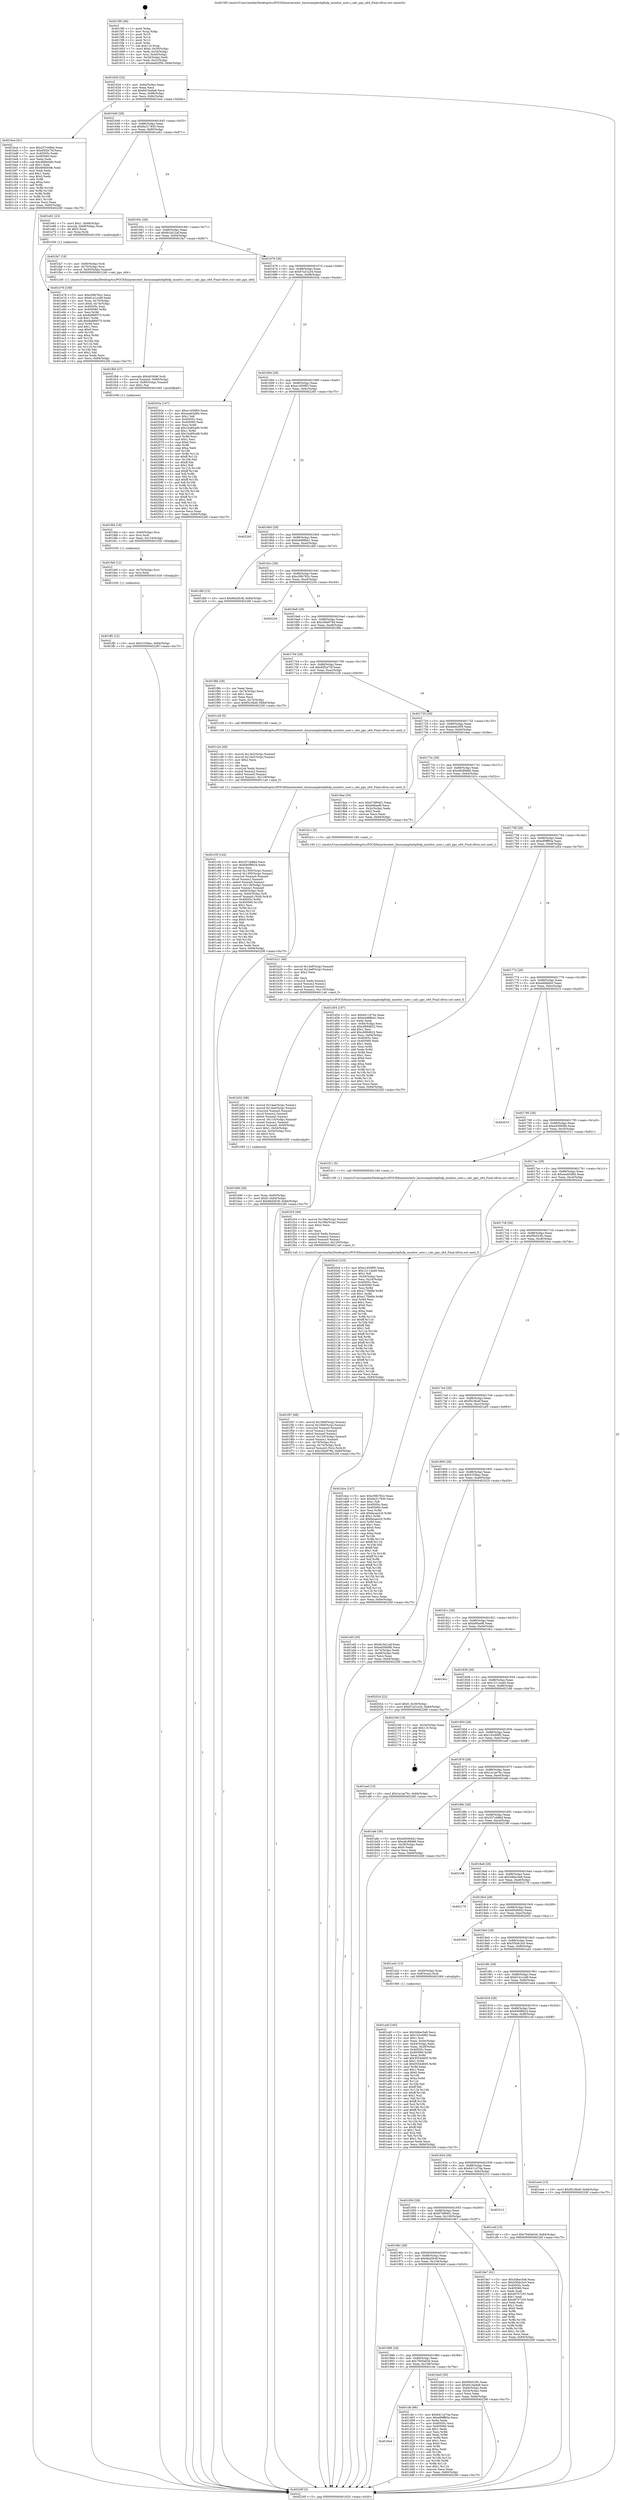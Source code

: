 digraph "0x4015f0" {
  label = "0x4015f0 (/mnt/c/Users/mathe/Desktop/tcc/POCII/binaries/extr_linuxsamplesbpfxdp_monitor_user.c_calc_pps_u64_Final-ollvm.out::main(0))"
  labelloc = "t"
  node[shape=record]

  Entry [label="",width=0.3,height=0.3,shape=circle,fillcolor=black,style=filled]
  "0x401620" [label="{
     0x401620 [32]\l
     | [instrs]\l
     &nbsp;&nbsp;0x401620 \<+6\>: mov -0x84(%rbp),%eax\l
     &nbsp;&nbsp;0x401626 \<+2\>: mov %eax,%ecx\l
     &nbsp;&nbsp;0x401628 \<+6\>: sub $0x8416a9a8,%ecx\l
     &nbsp;&nbsp;0x40162e \<+6\>: mov %eax,-0x88(%rbp)\l
     &nbsp;&nbsp;0x401634 \<+6\>: mov %ecx,-0x8c(%rbp)\l
     &nbsp;&nbsp;0x40163a \<+6\>: je 0000000000401bce \<main+0x5de\>\l
  }"]
  "0x401bce" [label="{
     0x401bce [91]\l
     | [instrs]\l
     &nbsp;&nbsp;0x401bce \<+5\>: mov $0x257cb86d,%eax\l
     &nbsp;&nbsp;0x401bd3 \<+5\>: mov $0xd5f2e75f,%ecx\l
     &nbsp;&nbsp;0x401bd8 \<+7\>: mov 0x40505c,%edx\l
     &nbsp;&nbsp;0x401bdf \<+7\>: mov 0x405060,%esi\l
     &nbsp;&nbsp;0x401be6 \<+2\>: mov %edx,%edi\l
     &nbsp;&nbsp;0x401be8 \<+6\>: sub $0x466b04fe,%edi\l
     &nbsp;&nbsp;0x401bee \<+3\>: sub $0x1,%edi\l
     &nbsp;&nbsp;0x401bf1 \<+6\>: add $0x466b04fe,%edi\l
     &nbsp;&nbsp;0x401bf7 \<+3\>: imul %edi,%edx\l
     &nbsp;&nbsp;0x401bfa \<+3\>: and $0x1,%edx\l
     &nbsp;&nbsp;0x401bfd \<+3\>: cmp $0x0,%edx\l
     &nbsp;&nbsp;0x401c00 \<+4\>: sete %r8b\l
     &nbsp;&nbsp;0x401c04 \<+3\>: cmp $0xa,%esi\l
     &nbsp;&nbsp;0x401c07 \<+4\>: setl %r9b\l
     &nbsp;&nbsp;0x401c0b \<+3\>: mov %r8b,%r10b\l
     &nbsp;&nbsp;0x401c0e \<+3\>: and %r9b,%r10b\l
     &nbsp;&nbsp;0x401c11 \<+3\>: xor %r9b,%r8b\l
     &nbsp;&nbsp;0x401c14 \<+3\>: or %r8b,%r10b\l
     &nbsp;&nbsp;0x401c17 \<+4\>: test $0x1,%r10b\l
     &nbsp;&nbsp;0x401c1b \<+3\>: cmovne %ecx,%eax\l
     &nbsp;&nbsp;0x401c1e \<+6\>: mov %eax,-0x84(%rbp)\l
     &nbsp;&nbsp;0x401c24 \<+5\>: jmp 000000000040226f \<main+0xc7f\>\l
  }"]
  "0x401640" [label="{
     0x401640 [28]\l
     | [instrs]\l
     &nbsp;&nbsp;0x401640 \<+5\>: jmp 0000000000401645 \<main+0x55\>\l
     &nbsp;&nbsp;0x401645 \<+6\>: mov -0x88(%rbp),%eax\l
     &nbsp;&nbsp;0x40164b \<+5\>: sub $0x8a317830,%eax\l
     &nbsp;&nbsp;0x401650 \<+6\>: mov %eax,-0x90(%rbp)\l
     &nbsp;&nbsp;0x401656 \<+6\>: je 0000000000401e61 \<main+0x871\>\l
  }"]
  Exit [label="",width=0.3,height=0.3,shape=circle,fillcolor=black,style=filled,peripheries=2]
  "0x401e61" [label="{
     0x401e61 [23]\l
     | [instrs]\l
     &nbsp;&nbsp;0x401e61 \<+7\>: movl $0x1,-0x68(%rbp)\l
     &nbsp;&nbsp;0x401e68 \<+4\>: movslq -0x68(%rbp),%rax\l
     &nbsp;&nbsp;0x401e6c \<+4\>: shl $0x3,%rax\l
     &nbsp;&nbsp;0x401e70 \<+3\>: mov %rax,%rdi\l
     &nbsp;&nbsp;0x401e73 \<+5\>: call 0000000000401050 \<malloc@plt\>\l
     | [calls]\l
     &nbsp;&nbsp;0x401050 \{1\} (unknown)\l
  }"]
  "0x40165c" [label="{
     0x40165c [28]\l
     | [instrs]\l
     &nbsp;&nbsp;0x40165c \<+5\>: jmp 0000000000401661 \<main+0x71\>\l
     &nbsp;&nbsp;0x401661 \<+6\>: mov -0x88(%rbp),%eax\l
     &nbsp;&nbsp;0x401667 \<+5\>: sub $0x8c3d12af,%eax\l
     &nbsp;&nbsp;0x40166c \<+6\>: mov %eax,-0x94(%rbp)\l
     &nbsp;&nbsp;0x401672 \<+6\>: je 0000000000401fa7 \<main+0x9b7\>\l
  }"]
  "0x401ff2" [label="{
     0x401ff2 [15]\l
     | [instrs]\l
     &nbsp;&nbsp;0x401ff2 \<+10\>: movl $0x51f38ac,-0x84(%rbp)\l
     &nbsp;&nbsp;0x401ffc \<+5\>: jmp 000000000040226f \<main+0xc7f\>\l
  }"]
  "0x401fa7" [label="{
     0x401fa7 [18]\l
     | [instrs]\l
     &nbsp;&nbsp;0x401fa7 \<+4\>: mov -0x60(%rbp),%rdi\l
     &nbsp;&nbsp;0x401fab \<+4\>: mov -0x70(%rbp),%rsi\l
     &nbsp;&nbsp;0x401faf \<+5\>: movsd -0x50(%rbp),%xmm0\l
     &nbsp;&nbsp;0x401fb4 \<+5\>: call 0000000000401240 \<calc_pps_u64\>\l
     | [calls]\l
     &nbsp;&nbsp;0x401240 \{1\} (/mnt/c/Users/mathe/Desktop/tcc/POCII/binaries/extr_linuxsamplesbpfxdp_monitor_user.c_calc_pps_u64_Final-ollvm.out::calc_pps_u64)\l
  }"]
  "0x401678" [label="{
     0x401678 [28]\l
     | [instrs]\l
     &nbsp;&nbsp;0x401678 \<+5\>: jmp 000000000040167d \<main+0x8d\>\l
     &nbsp;&nbsp;0x40167d \<+6\>: mov -0x88(%rbp),%eax\l
     &nbsp;&nbsp;0x401683 \<+5\>: sub $0x97a31a34,%eax\l
     &nbsp;&nbsp;0x401688 \<+6\>: mov %eax,-0x98(%rbp)\l
     &nbsp;&nbsp;0x40168e \<+6\>: je 000000000040203a \<main+0xa4a\>\l
  }"]
  "0x401fe6" [label="{
     0x401fe6 [12]\l
     | [instrs]\l
     &nbsp;&nbsp;0x401fe6 \<+4\>: mov -0x70(%rbp),%rsi\l
     &nbsp;&nbsp;0x401fea \<+3\>: mov %rsi,%rdi\l
     &nbsp;&nbsp;0x401fed \<+5\>: call 0000000000401030 \<free@plt\>\l
     | [calls]\l
     &nbsp;&nbsp;0x401030 \{1\} (unknown)\l
  }"]
  "0x40203a" [label="{
     0x40203a [147]\l
     | [instrs]\l
     &nbsp;&nbsp;0x40203a \<+5\>: mov $0xa1450f65,%eax\l
     &nbsp;&nbsp;0x40203f \<+5\>: mov $0xeeeb5d84,%ecx\l
     &nbsp;&nbsp;0x402044 \<+2\>: mov $0x1,%dl\l
     &nbsp;&nbsp;0x402046 \<+7\>: mov 0x40505c,%esi\l
     &nbsp;&nbsp;0x40204d \<+7\>: mov 0x405060,%edi\l
     &nbsp;&nbsp;0x402054 \<+3\>: mov %esi,%r8d\l
     &nbsp;&nbsp;0x402057 \<+7\>: sub $0x1ba85ad8,%r8d\l
     &nbsp;&nbsp;0x40205e \<+4\>: sub $0x1,%r8d\l
     &nbsp;&nbsp;0x402062 \<+7\>: add $0x1ba85ad8,%r8d\l
     &nbsp;&nbsp;0x402069 \<+4\>: imul %r8d,%esi\l
     &nbsp;&nbsp;0x40206d \<+3\>: and $0x1,%esi\l
     &nbsp;&nbsp;0x402070 \<+3\>: cmp $0x0,%esi\l
     &nbsp;&nbsp;0x402073 \<+4\>: sete %r9b\l
     &nbsp;&nbsp;0x402077 \<+3\>: cmp $0xa,%edi\l
     &nbsp;&nbsp;0x40207a \<+4\>: setl %r10b\l
     &nbsp;&nbsp;0x40207e \<+3\>: mov %r9b,%r11b\l
     &nbsp;&nbsp;0x402081 \<+4\>: xor $0xff,%r11b\l
     &nbsp;&nbsp;0x402085 \<+3\>: mov %r10b,%bl\l
     &nbsp;&nbsp;0x402088 \<+3\>: xor $0xff,%bl\l
     &nbsp;&nbsp;0x40208b \<+3\>: xor $0x1,%dl\l
     &nbsp;&nbsp;0x40208e \<+3\>: mov %r11b,%r14b\l
     &nbsp;&nbsp;0x402091 \<+4\>: and $0xff,%r14b\l
     &nbsp;&nbsp;0x402095 \<+3\>: and %dl,%r9b\l
     &nbsp;&nbsp;0x402098 \<+3\>: mov %bl,%r15b\l
     &nbsp;&nbsp;0x40209b \<+4\>: and $0xff,%r15b\l
     &nbsp;&nbsp;0x40209f \<+3\>: and %dl,%r10b\l
     &nbsp;&nbsp;0x4020a2 \<+3\>: or %r9b,%r14b\l
     &nbsp;&nbsp;0x4020a5 \<+3\>: or %r10b,%r15b\l
     &nbsp;&nbsp;0x4020a8 \<+3\>: xor %r15b,%r14b\l
     &nbsp;&nbsp;0x4020ab \<+3\>: or %bl,%r11b\l
     &nbsp;&nbsp;0x4020ae \<+4\>: xor $0xff,%r11b\l
     &nbsp;&nbsp;0x4020b2 \<+3\>: or $0x1,%dl\l
     &nbsp;&nbsp;0x4020b5 \<+3\>: and %dl,%r11b\l
     &nbsp;&nbsp;0x4020b8 \<+3\>: or %r11b,%r14b\l
     &nbsp;&nbsp;0x4020bb \<+4\>: test $0x1,%r14b\l
     &nbsp;&nbsp;0x4020bf \<+3\>: cmovne %ecx,%eax\l
     &nbsp;&nbsp;0x4020c2 \<+6\>: mov %eax,-0x84(%rbp)\l
     &nbsp;&nbsp;0x4020c8 \<+5\>: jmp 000000000040226f \<main+0xc7f\>\l
  }"]
  "0x401694" [label="{
     0x401694 [28]\l
     | [instrs]\l
     &nbsp;&nbsp;0x401694 \<+5\>: jmp 0000000000401699 \<main+0xa9\>\l
     &nbsp;&nbsp;0x401699 \<+6\>: mov -0x88(%rbp),%eax\l
     &nbsp;&nbsp;0x40169f \<+5\>: sub $0xa1450f65,%eax\l
     &nbsp;&nbsp;0x4016a4 \<+6\>: mov %eax,-0x9c(%rbp)\l
     &nbsp;&nbsp;0x4016aa \<+6\>: je 0000000000402265 \<main+0xc75\>\l
  }"]
  "0x401fd4" [label="{
     0x401fd4 [18]\l
     | [instrs]\l
     &nbsp;&nbsp;0x401fd4 \<+4\>: mov -0x60(%rbp),%rsi\l
     &nbsp;&nbsp;0x401fd8 \<+3\>: mov %rsi,%rdi\l
     &nbsp;&nbsp;0x401fdb \<+6\>: mov %eax,-0x124(%rbp)\l
     &nbsp;&nbsp;0x401fe1 \<+5\>: call 0000000000401030 \<free@plt\>\l
     | [calls]\l
     &nbsp;&nbsp;0x401030 \{1\} (unknown)\l
  }"]
  "0x402265" [label="{
     0x402265\l
  }", style=dashed]
  "0x4016b0" [label="{
     0x4016b0 [28]\l
     | [instrs]\l
     &nbsp;&nbsp;0x4016b0 \<+5\>: jmp 00000000004016b5 \<main+0xc5\>\l
     &nbsp;&nbsp;0x4016b5 \<+6\>: mov -0x88(%rbp),%eax\l
     &nbsp;&nbsp;0x4016bb \<+5\>: sub $0xb4488b41,%eax\l
     &nbsp;&nbsp;0x4016c0 \<+6\>: mov %eax,-0xa0(%rbp)\l
     &nbsp;&nbsp;0x4016c6 \<+6\>: je 0000000000401dbf \<main+0x7cf\>\l
  }"]
  "0x401fb9" [label="{
     0x401fb9 [27]\l
     | [instrs]\l
     &nbsp;&nbsp;0x401fb9 \<+10\>: movabs $0x4030d6,%rdi\l
     &nbsp;&nbsp;0x401fc3 \<+5\>: movsd %xmm0,-0x80(%rbp)\l
     &nbsp;&nbsp;0x401fc8 \<+5\>: movsd -0x80(%rbp),%xmm0\l
     &nbsp;&nbsp;0x401fcd \<+2\>: mov $0x1,%al\l
     &nbsp;&nbsp;0x401fcf \<+5\>: call 0000000000401040 \<printf@plt\>\l
     | [calls]\l
     &nbsp;&nbsp;0x401040 \{1\} (unknown)\l
  }"]
  "0x401dbf" [label="{
     0x401dbf [15]\l
     | [instrs]\l
     &nbsp;&nbsp;0x401dbf \<+10\>: movl $0x6bd2fc4f,-0x84(%rbp)\l
     &nbsp;&nbsp;0x401dc9 \<+5\>: jmp 000000000040226f \<main+0xc7f\>\l
  }"]
  "0x4016cc" [label="{
     0x4016cc [28]\l
     | [instrs]\l
     &nbsp;&nbsp;0x4016cc \<+5\>: jmp 00000000004016d1 \<main+0xe1\>\l
     &nbsp;&nbsp;0x4016d1 \<+6\>: mov -0x88(%rbp),%eax\l
     &nbsp;&nbsp;0x4016d7 \<+5\>: sub $0xc09b782c,%eax\l
     &nbsp;&nbsp;0x4016dc \<+6\>: mov %eax,-0xa4(%rbp)\l
     &nbsp;&nbsp;0x4016e2 \<+6\>: je 0000000000402234 \<main+0xc44\>\l
  }"]
  "0x401f47" [label="{
     0x401f47 [68]\l
     | [instrs]\l
     &nbsp;&nbsp;0x401f47 \<+8\>: movsd 0x10b9(%rip),%xmm1\l
     &nbsp;&nbsp;0x401f4f \<+8\>: movsd 0x10b9(%rip),%xmm2\l
     &nbsp;&nbsp;0x401f57 \<+4\>: cvtss2sd %xmm0,%xmm0\l
     &nbsp;&nbsp;0x401f5b \<+4\>: divsd %xmm2,%xmm0\l
     &nbsp;&nbsp;0x401f5f \<+4\>: addsd %xmm0,%xmm1\l
     &nbsp;&nbsp;0x401f63 \<+8\>: movsd -0x120(%rbp),%xmm0\l
     &nbsp;&nbsp;0x401f6b \<+4\>: mulsd %xmm1,%xmm0\l
     &nbsp;&nbsp;0x401f6f \<+4\>: mov -0x70(%rbp),%rsi\l
     &nbsp;&nbsp;0x401f73 \<+4\>: movslq -0x74(%rbp),%rdi\l
     &nbsp;&nbsp;0x401f77 \<+5\>: movsd %xmm0,(%rsi,%rdi,8)\l
     &nbsp;&nbsp;0x401f7c \<+10\>: movl $0xc5de979d,-0x84(%rbp)\l
     &nbsp;&nbsp;0x401f86 \<+5\>: jmp 000000000040226f \<main+0xc7f\>\l
  }"]
  "0x402234" [label="{
     0x402234\l
  }", style=dashed]
  "0x4016e8" [label="{
     0x4016e8 [28]\l
     | [instrs]\l
     &nbsp;&nbsp;0x4016e8 \<+5\>: jmp 00000000004016ed \<main+0xfd\>\l
     &nbsp;&nbsp;0x4016ed \<+6\>: mov -0x88(%rbp),%eax\l
     &nbsp;&nbsp;0x4016f3 \<+5\>: sub $0xc5de979d,%eax\l
     &nbsp;&nbsp;0x4016f8 \<+6\>: mov %eax,-0xa8(%rbp)\l
     &nbsp;&nbsp;0x4016fe \<+6\>: je 0000000000401f8b \<main+0x99b\>\l
  }"]
  "0x401f16" [label="{
     0x401f16 [49]\l
     | [instrs]\l
     &nbsp;&nbsp;0x401f16 \<+8\>: movsd 0x10fa(%rip),%xmm0\l
     &nbsp;&nbsp;0x401f1e \<+8\>: movsd 0x10fa(%rip),%xmm1\l
     &nbsp;&nbsp;0x401f26 \<+5\>: mov $0x2,%ecx\l
     &nbsp;&nbsp;0x401f2b \<+1\>: cltd\l
     &nbsp;&nbsp;0x401f2c \<+2\>: idiv %ecx\l
     &nbsp;&nbsp;0x401f2e \<+4\>: cvtsi2sd %edx,%xmm2\l
     &nbsp;&nbsp;0x401f32 \<+4\>: mulsd %xmm2,%xmm1\l
     &nbsp;&nbsp;0x401f36 \<+4\>: addsd %xmm0,%xmm1\l
     &nbsp;&nbsp;0x401f3a \<+8\>: movsd %xmm1,-0x120(%rbp)\l
     &nbsp;&nbsp;0x401f42 \<+5\>: call 00000000004011a0 \<next_f\>\l
     | [calls]\l
     &nbsp;&nbsp;0x4011a0 \{1\} (/mnt/c/Users/mathe/Desktop/tcc/POCII/binaries/extr_linuxsamplesbpfxdp_monitor_user.c_calc_pps_u64_Final-ollvm.out::next_f)\l
  }"]
  "0x401f8b" [label="{
     0x401f8b [28]\l
     | [instrs]\l
     &nbsp;&nbsp;0x401f8b \<+2\>: xor %eax,%eax\l
     &nbsp;&nbsp;0x401f8d \<+3\>: mov -0x74(%rbp),%ecx\l
     &nbsp;&nbsp;0x401f90 \<+3\>: sub $0x1,%eax\l
     &nbsp;&nbsp;0x401f93 \<+2\>: sub %eax,%ecx\l
     &nbsp;&nbsp;0x401f95 \<+3\>: mov %ecx,-0x74(%rbp)\l
     &nbsp;&nbsp;0x401f98 \<+10\>: movl $0xf5c3fa4f,-0x84(%rbp)\l
     &nbsp;&nbsp;0x401fa2 \<+5\>: jmp 000000000040226f \<main+0xc7f\>\l
  }"]
  "0x401704" [label="{
     0x401704 [28]\l
     | [instrs]\l
     &nbsp;&nbsp;0x401704 \<+5\>: jmp 0000000000401709 \<main+0x119\>\l
     &nbsp;&nbsp;0x401709 \<+6\>: mov -0x88(%rbp),%eax\l
     &nbsp;&nbsp;0x40170f \<+5\>: sub $0xd5f2e75f,%eax\l
     &nbsp;&nbsp;0x401714 \<+6\>: mov %eax,-0xac(%rbp)\l
     &nbsp;&nbsp;0x40171a \<+6\>: je 0000000000401c29 \<main+0x639\>\l
  }"]
  "0x401e78" [label="{
     0x401e78 [108]\l
     | [instrs]\l
     &nbsp;&nbsp;0x401e78 \<+5\>: mov $0xc09b782c,%ecx\l
     &nbsp;&nbsp;0x401e7d \<+5\>: mov $0x6141ccd9,%edx\l
     &nbsp;&nbsp;0x401e82 \<+4\>: mov %rax,-0x70(%rbp)\l
     &nbsp;&nbsp;0x401e86 \<+7\>: movl $0x0,-0x74(%rbp)\l
     &nbsp;&nbsp;0x401e8d \<+7\>: mov 0x40505c,%esi\l
     &nbsp;&nbsp;0x401e94 \<+8\>: mov 0x405060,%r8d\l
     &nbsp;&nbsp;0x401e9c \<+3\>: mov %esi,%r9d\l
     &nbsp;&nbsp;0x401e9f \<+7\>: sub $0x8a889575,%r9d\l
     &nbsp;&nbsp;0x401ea6 \<+4\>: sub $0x1,%r9d\l
     &nbsp;&nbsp;0x401eaa \<+7\>: add $0x8a889575,%r9d\l
     &nbsp;&nbsp;0x401eb1 \<+4\>: imul %r9d,%esi\l
     &nbsp;&nbsp;0x401eb5 \<+3\>: and $0x1,%esi\l
     &nbsp;&nbsp;0x401eb8 \<+3\>: cmp $0x0,%esi\l
     &nbsp;&nbsp;0x401ebb \<+4\>: sete %r10b\l
     &nbsp;&nbsp;0x401ebf \<+4\>: cmp $0xa,%r8d\l
     &nbsp;&nbsp;0x401ec3 \<+4\>: setl %r11b\l
     &nbsp;&nbsp;0x401ec7 \<+3\>: mov %r10b,%bl\l
     &nbsp;&nbsp;0x401eca \<+3\>: and %r11b,%bl\l
     &nbsp;&nbsp;0x401ecd \<+3\>: xor %r11b,%r10b\l
     &nbsp;&nbsp;0x401ed0 \<+3\>: or %r10b,%bl\l
     &nbsp;&nbsp;0x401ed3 \<+3\>: test $0x1,%bl\l
     &nbsp;&nbsp;0x401ed6 \<+3\>: cmovne %edx,%ecx\l
     &nbsp;&nbsp;0x401ed9 \<+6\>: mov %ecx,-0x84(%rbp)\l
     &nbsp;&nbsp;0x401edf \<+5\>: jmp 000000000040226f \<main+0xc7f\>\l
  }"]
  "0x401c29" [label="{
     0x401c29 [5]\l
     | [instrs]\l
     &nbsp;&nbsp;0x401c29 \<+5\>: call 0000000000401160 \<next_i\>\l
     | [calls]\l
     &nbsp;&nbsp;0x401160 \{1\} (/mnt/c/Users/mathe/Desktop/tcc/POCII/binaries/extr_linuxsamplesbpfxdp_monitor_user.c_calc_pps_u64_Final-ollvm.out::next_i)\l
  }"]
  "0x401720" [label="{
     0x401720 [28]\l
     | [instrs]\l
     &nbsp;&nbsp;0x401720 \<+5\>: jmp 0000000000401725 \<main+0x135\>\l
     &nbsp;&nbsp;0x401725 \<+6\>: mov -0x88(%rbp),%eax\l
     &nbsp;&nbsp;0x40172b \<+5\>: sub $0xdeeb2f59,%eax\l
     &nbsp;&nbsp;0x401730 \<+6\>: mov %eax,-0xb0(%rbp)\l
     &nbsp;&nbsp;0x401736 \<+6\>: je 00000000004019ae \<main+0x3be\>\l
  }"]
  "0x4019a4" [label="{
     0x4019a4\l
  }", style=dashed]
  "0x4019ae" [label="{
     0x4019ae [30]\l
     | [instrs]\l
     &nbsp;&nbsp;0x4019ae \<+5\>: mov $0x67df9401,%eax\l
     &nbsp;&nbsp;0x4019b3 \<+5\>: mov $0xb90aef6,%ecx\l
     &nbsp;&nbsp;0x4019b8 \<+3\>: mov -0x2c(%rbp),%edx\l
     &nbsp;&nbsp;0x4019bb \<+3\>: cmp $0x2,%edx\l
     &nbsp;&nbsp;0x4019be \<+3\>: cmovne %ecx,%eax\l
     &nbsp;&nbsp;0x4019c1 \<+6\>: mov %eax,-0x84(%rbp)\l
     &nbsp;&nbsp;0x4019c7 \<+5\>: jmp 000000000040226f \<main+0xc7f\>\l
  }"]
  "0x40173c" [label="{
     0x40173c [28]\l
     | [instrs]\l
     &nbsp;&nbsp;0x40173c \<+5\>: jmp 0000000000401741 \<main+0x151\>\l
     &nbsp;&nbsp;0x401741 \<+6\>: mov -0x88(%rbp),%eax\l
     &nbsp;&nbsp;0x401747 \<+5\>: sub $0xe8c89d66,%eax\l
     &nbsp;&nbsp;0x40174c \<+6\>: mov %eax,-0xb4(%rbp)\l
     &nbsp;&nbsp;0x401752 \<+6\>: je 0000000000401b1c \<main+0x52c\>\l
  }"]
  "0x40226f" [label="{
     0x40226f [5]\l
     | [instrs]\l
     &nbsp;&nbsp;0x40226f \<+5\>: jmp 0000000000401620 \<main+0x30\>\l
  }"]
  "0x4015f0" [label="{
     0x4015f0 [48]\l
     | [instrs]\l
     &nbsp;&nbsp;0x4015f0 \<+1\>: push %rbp\l
     &nbsp;&nbsp;0x4015f1 \<+3\>: mov %rsp,%rbp\l
     &nbsp;&nbsp;0x4015f4 \<+2\>: push %r15\l
     &nbsp;&nbsp;0x4015f6 \<+2\>: push %r14\l
     &nbsp;&nbsp;0x4015f8 \<+2\>: push %r12\l
     &nbsp;&nbsp;0x4015fa \<+1\>: push %rbx\l
     &nbsp;&nbsp;0x4015fb \<+7\>: sub $0x110,%rsp\l
     &nbsp;&nbsp;0x401602 \<+7\>: movl $0x0,-0x30(%rbp)\l
     &nbsp;&nbsp;0x401609 \<+3\>: mov %edi,-0x34(%rbp)\l
     &nbsp;&nbsp;0x40160c \<+4\>: mov %rsi,-0x40(%rbp)\l
     &nbsp;&nbsp;0x401610 \<+3\>: mov -0x34(%rbp),%edi\l
     &nbsp;&nbsp;0x401613 \<+3\>: mov %edi,-0x2c(%rbp)\l
     &nbsp;&nbsp;0x401616 \<+10\>: movl $0xdeeb2f59,-0x84(%rbp)\l
  }"]
  "0x401cfe" [label="{
     0x401cfe [86]\l
     | [instrs]\l
     &nbsp;&nbsp;0x401cfe \<+5\>: mov $0x6411d74a,%eax\l
     &nbsp;&nbsp;0x401d03 \<+5\>: mov $0xe99ff60a,%ecx\l
     &nbsp;&nbsp;0x401d08 \<+2\>: xor %edx,%edx\l
     &nbsp;&nbsp;0x401d0a \<+7\>: mov 0x40505c,%esi\l
     &nbsp;&nbsp;0x401d11 \<+7\>: mov 0x405060,%edi\l
     &nbsp;&nbsp;0x401d18 \<+3\>: sub $0x1,%edx\l
     &nbsp;&nbsp;0x401d1b \<+3\>: mov %esi,%r8d\l
     &nbsp;&nbsp;0x401d1e \<+3\>: add %edx,%r8d\l
     &nbsp;&nbsp;0x401d21 \<+4\>: imul %r8d,%esi\l
     &nbsp;&nbsp;0x401d25 \<+3\>: and $0x1,%esi\l
     &nbsp;&nbsp;0x401d28 \<+3\>: cmp $0x0,%esi\l
     &nbsp;&nbsp;0x401d2b \<+4\>: sete %r9b\l
     &nbsp;&nbsp;0x401d2f \<+3\>: cmp $0xa,%edi\l
     &nbsp;&nbsp;0x401d32 \<+4\>: setl %r10b\l
     &nbsp;&nbsp;0x401d36 \<+3\>: mov %r9b,%r11b\l
     &nbsp;&nbsp;0x401d39 \<+3\>: and %r10b,%r11b\l
     &nbsp;&nbsp;0x401d3c \<+3\>: xor %r10b,%r9b\l
     &nbsp;&nbsp;0x401d3f \<+3\>: or %r9b,%r11b\l
     &nbsp;&nbsp;0x401d42 \<+4\>: test $0x1,%r11b\l
     &nbsp;&nbsp;0x401d46 \<+3\>: cmovne %ecx,%eax\l
     &nbsp;&nbsp;0x401d49 \<+6\>: mov %eax,-0x84(%rbp)\l
     &nbsp;&nbsp;0x401d4f \<+5\>: jmp 000000000040226f \<main+0xc7f\>\l
  }"]
  "0x401b1c" [label="{
     0x401b1c [5]\l
     | [instrs]\l
     &nbsp;&nbsp;0x401b1c \<+5\>: call 0000000000401160 \<next_i\>\l
     | [calls]\l
     &nbsp;&nbsp;0x401160 \{1\} (/mnt/c/Users/mathe/Desktop/tcc/POCII/binaries/extr_linuxsamplesbpfxdp_monitor_user.c_calc_pps_u64_Final-ollvm.out::next_i)\l
  }"]
  "0x401758" [label="{
     0x401758 [28]\l
     | [instrs]\l
     &nbsp;&nbsp;0x401758 \<+5\>: jmp 000000000040175d \<main+0x16d\>\l
     &nbsp;&nbsp;0x40175d \<+6\>: mov -0x88(%rbp),%eax\l
     &nbsp;&nbsp;0x401763 \<+5\>: sub $0xe99ff60a,%eax\l
     &nbsp;&nbsp;0x401768 \<+6\>: mov %eax,-0xb8(%rbp)\l
     &nbsp;&nbsp;0x40176e \<+6\>: je 0000000000401d54 \<main+0x764\>\l
  }"]
  "0x401c5f" [label="{
     0x401c5f [144]\l
     | [instrs]\l
     &nbsp;&nbsp;0x401c5f \<+5\>: mov $0x257cb86d,%ecx\l
     &nbsp;&nbsp;0x401c64 \<+5\>: mov $0x640f8624,%edx\l
     &nbsp;&nbsp;0x401c69 \<+2\>: xor %esi,%esi\l
     &nbsp;&nbsp;0x401c6b \<+8\>: movsd 0x1395(%rip),%xmm1\l
     &nbsp;&nbsp;0x401c73 \<+8\>: movsd 0x1395(%rip),%xmm2\l
     &nbsp;&nbsp;0x401c7b \<+4\>: cvtss2sd %xmm0,%xmm0\l
     &nbsp;&nbsp;0x401c7f \<+4\>: divsd %xmm2,%xmm0\l
     &nbsp;&nbsp;0x401c83 \<+4\>: addsd %xmm0,%xmm1\l
     &nbsp;&nbsp;0x401c87 \<+8\>: movsd -0x118(%rbp),%xmm0\l
     &nbsp;&nbsp;0x401c8f \<+4\>: mulsd %xmm1,%xmm0\l
     &nbsp;&nbsp;0x401c93 \<+4\>: mov -0x60(%rbp),%rdi\l
     &nbsp;&nbsp;0x401c97 \<+4\>: movslq -0x64(%rbp),%r8\l
     &nbsp;&nbsp;0x401c9b \<+6\>: movsd %xmm0,(%rdi,%r8,8)\l
     &nbsp;&nbsp;0x401ca1 \<+8\>: mov 0x40505c,%r9d\l
     &nbsp;&nbsp;0x401ca9 \<+8\>: mov 0x405060,%r10d\l
     &nbsp;&nbsp;0x401cb1 \<+3\>: sub $0x1,%esi\l
     &nbsp;&nbsp;0x401cb4 \<+3\>: mov %r9d,%r11d\l
     &nbsp;&nbsp;0x401cb7 \<+3\>: add %esi,%r11d\l
     &nbsp;&nbsp;0x401cba \<+4\>: imul %r11d,%r9d\l
     &nbsp;&nbsp;0x401cbe \<+4\>: and $0x1,%r9d\l
     &nbsp;&nbsp;0x401cc2 \<+4\>: cmp $0x0,%r9d\l
     &nbsp;&nbsp;0x401cc6 \<+3\>: sete %bl\l
     &nbsp;&nbsp;0x401cc9 \<+4\>: cmp $0xa,%r10d\l
     &nbsp;&nbsp;0x401ccd \<+4\>: setl %r14b\l
     &nbsp;&nbsp;0x401cd1 \<+3\>: mov %bl,%r15b\l
     &nbsp;&nbsp;0x401cd4 \<+3\>: and %r14b,%r15b\l
     &nbsp;&nbsp;0x401cd7 \<+3\>: xor %r14b,%bl\l
     &nbsp;&nbsp;0x401cda \<+3\>: or %bl,%r15b\l
     &nbsp;&nbsp;0x401cdd \<+4\>: test $0x1,%r15b\l
     &nbsp;&nbsp;0x401ce1 \<+3\>: cmovne %edx,%ecx\l
     &nbsp;&nbsp;0x401ce4 \<+6\>: mov %ecx,-0x84(%rbp)\l
     &nbsp;&nbsp;0x401cea \<+5\>: jmp 000000000040226f \<main+0xc7f\>\l
  }"]
  "0x401d54" [label="{
     0x401d54 [107]\l
     | [instrs]\l
     &nbsp;&nbsp;0x401d54 \<+5\>: mov $0x6411d74a,%eax\l
     &nbsp;&nbsp;0x401d59 \<+5\>: mov $0xb4488b41,%ecx\l
     &nbsp;&nbsp;0x401d5e \<+2\>: xor %edx,%edx\l
     &nbsp;&nbsp;0x401d60 \<+3\>: mov -0x64(%rbp),%esi\l
     &nbsp;&nbsp;0x401d63 \<+6\>: sub $0xc689d822,%esi\l
     &nbsp;&nbsp;0x401d69 \<+3\>: add $0x1,%esi\l
     &nbsp;&nbsp;0x401d6c \<+6\>: add $0xc689d822,%esi\l
     &nbsp;&nbsp;0x401d72 \<+3\>: mov %esi,-0x64(%rbp)\l
     &nbsp;&nbsp;0x401d75 \<+7\>: mov 0x40505c,%esi\l
     &nbsp;&nbsp;0x401d7c \<+7\>: mov 0x405060,%edi\l
     &nbsp;&nbsp;0x401d83 \<+3\>: sub $0x1,%edx\l
     &nbsp;&nbsp;0x401d86 \<+3\>: mov %esi,%r8d\l
     &nbsp;&nbsp;0x401d89 \<+3\>: add %edx,%r8d\l
     &nbsp;&nbsp;0x401d8c \<+4\>: imul %r8d,%esi\l
     &nbsp;&nbsp;0x401d90 \<+3\>: and $0x1,%esi\l
     &nbsp;&nbsp;0x401d93 \<+3\>: cmp $0x0,%esi\l
     &nbsp;&nbsp;0x401d96 \<+4\>: sete %r9b\l
     &nbsp;&nbsp;0x401d9a \<+3\>: cmp $0xa,%edi\l
     &nbsp;&nbsp;0x401d9d \<+4\>: setl %r10b\l
     &nbsp;&nbsp;0x401da1 \<+3\>: mov %r9b,%r11b\l
     &nbsp;&nbsp;0x401da4 \<+3\>: and %r10b,%r11b\l
     &nbsp;&nbsp;0x401da7 \<+3\>: xor %r10b,%r9b\l
     &nbsp;&nbsp;0x401daa \<+3\>: or %r9b,%r11b\l
     &nbsp;&nbsp;0x401dad \<+4\>: test $0x1,%r11b\l
     &nbsp;&nbsp;0x401db1 \<+3\>: cmovne %ecx,%eax\l
     &nbsp;&nbsp;0x401db4 \<+6\>: mov %eax,-0x84(%rbp)\l
     &nbsp;&nbsp;0x401dba \<+5\>: jmp 000000000040226f \<main+0xc7f\>\l
  }"]
  "0x401774" [label="{
     0x401774 [28]\l
     | [instrs]\l
     &nbsp;&nbsp;0x401774 \<+5\>: jmp 0000000000401779 \<main+0x189\>\l
     &nbsp;&nbsp;0x401779 \<+6\>: mov -0x88(%rbp),%eax\l
     &nbsp;&nbsp;0x40177f \<+5\>: sub $0xe9dfebb5,%eax\l
     &nbsp;&nbsp;0x401784 \<+6\>: mov %eax,-0xbc(%rbp)\l
     &nbsp;&nbsp;0x40178a \<+6\>: je 0000000000402010 \<main+0xa20\>\l
  }"]
  "0x401c2e" [label="{
     0x401c2e [49]\l
     | [instrs]\l
     &nbsp;&nbsp;0x401c2e \<+8\>: movsd 0x13e2(%rip),%xmm0\l
     &nbsp;&nbsp;0x401c36 \<+8\>: movsd 0x13e2(%rip),%xmm1\l
     &nbsp;&nbsp;0x401c3e \<+5\>: mov $0x2,%ecx\l
     &nbsp;&nbsp;0x401c43 \<+1\>: cltd\l
     &nbsp;&nbsp;0x401c44 \<+2\>: idiv %ecx\l
     &nbsp;&nbsp;0x401c46 \<+4\>: cvtsi2sd %edx,%xmm2\l
     &nbsp;&nbsp;0x401c4a \<+4\>: mulsd %xmm2,%xmm1\l
     &nbsp;&nbsp;0x401c4e \<+4\>: addsd %xmm0,%xmm1\l
     &nbsp;&nbsp;0x401c52 \<+8\>: movsd %xmm1,-0x118(%rbp)\l
     &nbsp;&nbsp;0x401c5a \<+5\>: call 00000000004011a0 \<next_f\>\l
     | [calls]\l
     &nbsp;&nbsp;0x4011a0 \{1\} (/mnt/c/Users/mathe/Desktop/tcc/POCII/binaries/extr_linuxsamplesbpfxdp_monitor_user.c_calc_pps_u64_Final-ollvm.out::next_f)\l
  }"]
  "0x402010" [label="{
     0x402010\l
  }", style=dashed]
  "0x401790" [label="{
     0x401790 [28]\l
     | [instrs]\l
     &nbsp;&nbsp;0x401790 \<+5\>: jmp 0000000000401795 \<main+0x1a5\>\l
     &nbsp;&nbsp;0x401795 \<+6\>: mov -0x88(%rbp),%eax\l
     &nbsp;&nbsp;0x40179b \<+5\>: sub $0xed3f408b,%eax\l
     &nbsp;&nbsp;0x4017a0 \<+6\>: mov %eax,-0xc0(%rbp)\l
     &nbsp;&nbsp;0x4017a6 \<+6\>: je 0000000000401f11 \<main+0x921\>\l
  }"]
  "0x401988" [label="{
     0x401988 [28]\l
     | [instrs]\l
     &nbsp;&nbsp;0x401988 \<+5\>: jmp 000000000040198d \<main+0x39d\>\l
     &nbsp;&nbsp;0x40198d \<+6\>: mov -0x88(%rbp),%eax\l
     &nbsp;&nbsp;0x401993 \<+5\>: sub $0x7940a63d,%eax\l
     &nbsp;&nbsp;0x401998 \<+6\>: mov %eax,-0x108(%rbp)\l
     &nbsp;&nbsp;0x40199e \<+6\>: je 0000000000401cfe \<main+0x70e\>\l
  }"]
  "0x401f11" [label="{
     0x401f11 [5]\l
     | [instrs]\l
     &nbsp;&nbsp;0x401f11 \<+5\>: call 0000000000401160 \<next_i\>\l
     | [calls]\l
     &nbsp;&nbsp;0x401160 \{1\} (/mnt/c/Users/mathe/Desktop/tcc/POCII/binaries/extr_linuxsamplesbpfxdp_monitor_user.c_calc_pps_u64_Final-ollvm.out::next_i)\l
  }"]
  "0x4017ac" [label="{
     0x4017ac [28]\l
     | [instrs]\l
     &nbsp;&nbsp;0x4017ac \<+5\>: jmp 00000000004017b1 \<main+0x1c1\>\l
     &nbsp;&nbsp;0x4017b1 \<+6\>: mov -0x88(%rbp),%eax\l
     &nbsp;&nbsp;0x4017b7 \<+5\>: sub $0xeeeb5d84,%eax\l
     &nbsp;&nbsp;0x4017bc \<+6\>: mov %eax,-0xc4(%rbp)\l
     &nbsp;&nbsp;0x4017c2 \<+6\>: je 00000000004020cd \<main+0xadd\>\l
  }"]
  "0x401bb0" [label="{
     0x401bb0 [30]\l
     | [instrs]\l
     &nbsp;&nbsp;0x401bb0 \<+5\>: mov $0xf5b023fc,%eax\l
     &nbsp;&nbsp;0x401bb5 \<+5\>: mov $0x8416a9a8,%ecx\l
     &nbsp;&nbsp;0x401bba \<+3\>: mov -0x64(%rbp),%edx\l
     &nbsp;&nbsp;0x401bbd \<+3\>: cmp -0x54(%rbp),%edx\l
     &nbsp;&nbsp;0x401bc0 \<+3\>: cmovl %ecx,%eax\l
     &nbsp;&nbsp;0x401bc3 \<+6\>: mov %eax,-0x84(%rbp)\l
     &nbsp;&nbsp;0x401bc9 \<+5\>: jmp 000000000040226f \<main+0xc7f\>\l
  }"]
  "0x4020cd" [label="{
     0x4020cd [153]\l
     | [instrs]\l
     &nbsp;&nbsp;0x4020cd \<+5\>: mov $0xa1450f65,%eax\l
     &nbsp;&nbsp;0x4020d2 \<+5\>: mov $0x12114a40,%ecx\l
     &nbsp;&nbsp;0x4020d7 \<+2\>: mov $0x1,%dl\l
     &nbsp;&nbsp;0x4020d9 \<+3\>: mov -0x30(%rbp),%esi\l
     &nbsp;&nbsp;0x4020dc \<+3\>: mov %esi,-0x24(%rbp)\l
     &nbsp;&nbsp;0x4020df \<+7\>: mov 0x40505c,%esi\l
     &nbsp;&nbsp;0x4020e6 \<+7\>: mov 0x405060,%edi\l
     &nbsp;&nbsp;0x4020ed \<+3\>: mov %esi,%r8d\l
     &nbsp;&nbsp;0x4020f0 \<+7\>: sub $0xe175b6fe,%r8d\l
     &nbsp;&nbsp;0x4020f7 \<+4\>: sub $0x1,%r8d\l
     &nbsp;&nbsp;0x4020fb \<+7\>: add $0xe175b6fe,%r8d\l
     &nbsp;&nbsp;0x402102 \<+4\>: imul %r8d,%esi\l
     &nbsp;&nbsp;0x402106 \<+3\>: and $0x1,%esi\l
     &nbsp;&nbsp;0x402109 \<+3\>: cmp $0x0,%esi\l
     &nbsp;&nbsp;0x40210c \<+4\>: sete %r9b\l
     &nbsp;&nbsp;0x402110 \<+3\>: cmp $0xa,%edi\l
     &nbsp;&nbsp;0x402113 \<+4\>: setl %r10b\l
     &nbsp;&nbsp;0x402117 \<+3\>: mov %r9b,%r11b\l
     &nbsp;&nbsp;0x40211a \<+4\>: xor $0xff,%r11b\l
     &nbsp;&nbsp;0x40211e \<+3\>: mov %r10b,%bl\l
     &nbsp;&nbsp;0x402121 \<+3\>: xor $0xff,%bl\l
     &nbsp;&nbsp;0x402124 \<+3\>: xor $0x1,%dl\l
     &nbsp;&nbsp;0x402127 \<+3\>: mov %r11b,%r14b\l
     &nbsp;&nbsp;0x40212a \<+4\>: and $0xff,%r14b\l
     &nbsp;&nbsp;0x40212e \<+3\>: and %dl,%r9b\l
     &nbsp;&nbsp;0x402131 \<+3\>: mov %bl,%r15b\l
     &nbsp;&nbsp;0x402134 \<+4\>: and $0xff,%r15b\l
     &nbsp;&nbsp;0x402138 \<+3\>: and %dl,%r10b\l
     &nbsp;&nbsp;0x40213b \<+3\>: or %r9b,%r14b\l
     &nbsp;&nbsp;0x40213e \<+3\>: or %r10b,%r15b\l
     &nbsp;&nbsp;0x402141 \<+3\>: xor %r15b,%r14b\l
     &nbsp;&nbsp;0x402144 \<+3\>: or %bl,%r11b\l
     &nbsp;&nbsp;0x402147 \<+4\>: xor $0xff,%r11b\l
     &nbsp;&nbsp;0x40214b \<+3\>: or $0x1,%dl\l
     &nbsp;&nbsp;0x40214e \<+3\>: and %dl,%r11b\l
     &nbsp;&nbsp;0x402151 \<+3\>: or %r11b,%r14b\l
     &nbsp;&nbsp;0x402154 \<+4\>: test $0x1,%r14b\l
     &nbsp;&nbsp;0x402158 \<+3\>: cmovne %ecx,%eax\l
     &nbsp;&nbsp;0x40215b \<+6\>: mov %eax,-0x84(%rbp)\l
     &nbsp;&nbsp;0x402161 \<+5\>: jmp 000000000040226f \<main+0xc7f\>\l
  }"]
  "0x4017c8" [label="{
     0x4017c8 [28]\l
     | [instrs]\l
     &nbsp;&nbsp;0x4017c8 \<+5\>: jmp 00000000004017cd \<main+0x1dd\>\l
     &nbsp;&nbsp;0x4017cd \<+6\>: mov -0x88(%rbp),%eax\l
     &nbsp;&nbsp;0x4017d3 \<+5\>: sub $0xf5b023fc,%eax\l
     &nbsp;&nbsp;0x4017d8 \<+6\>: mov %eax,-0xc8(%rbp)\l
     &nbsp;&nbsp;0x4017de \<+6\>: je 0000000000401dce \<main+0x7de\>\l
  }"]
  "0x401b96" [label="{
     0x401b96 [26]\l
     | [instrs]\l
     &nbsp;&nbsp;0x401b96 \<+4\>: mov %rax,-0x60(%rbp)\l
     &nbsp;&nbsp;0x401b9a \<+7\>: movl $0x0,-0x64(%rbp)\l
     &nbsp;&nbsp;0x401ba1 \<+10\>: movl $0x6bd2fc4f,-0x84(%rbp)\l
     &nbsp;&nbsp;0x401bab \<+5\>: jmp 000000000040226f \<main+0xc7f\>\l
  }"]
  "0x401dce" [label="{
     0x401dce [147]\l
     | [instrs]\l
     &nbsp;&nbsp;0x401dce \<+5\>: mov $0xc09b782c,%eax\l
     &nbsp;&nbsp;0x401dd3 \<+5\>: mov $0x8a317830,%ecx\l
     &nbsp;&nbsp;0x401dd8 \<+2\>: mov $0x1,%dl\l
     &nbsp;&nbsp;0x401dda \<+7\>: mov 0x40505c,%esi\l
     &nbsp;&nbsp;0x401de1 \<+7\>: mov 0x405060,%edi\l
     &nbsp;&nbsp;0x401de8 \<+3\>: mov %esi,%r8d\l
     &nbsp;&nbsp;0x401deb \<+7\>: add $0xfacaa2c0,%r8d\l
     &nbsp;&nbsp;0x401df2 \<+4\>: sub $0x1,%r8d\l
     &nbsp;&nbsp;0x401df6 \<+7\>: sub $0xfacaa2c0,%r8d\l
     &nbsp;&nbsp;0x401dfd \<+4\>: imul %r8d,%esi\l
     &nbsp;&nbsp;0x401e01 \<+3\>: and $0x1,%esi\l
     &nbsp;&nbsp;0x401e04 \<+3\>: cmp $0x0,%esi\l
     &nbsp;&nbsp;0x401e07 \<+4\>: sete %r9b\l
     &nbsp;&nbsp;0x401e0b \<+3\>: cmp $0xa,%edi\l
     &nbsp;&nbsp;0x401e0e \<+4\>: setl %r10b\l
     &nbsp;&nbsp;0x401e12 \<+3\>: mov %r9b,%r11b\l
     &nbsp;&nbsp;0x401e15 \<+4\>: xor $0xff,%r11b\l
     &nbsp;&nbsp;0x401e19 \<+3\>: mov %r10b,%bl\l
     &nbsp;&nbsp;0x401e1c \<+3\>: xor $0xff,%bl\l
     &nbsp;&nbsp;0x401e1f \<+3\>: xor $0x1,%dl\l
     &nbsp;&nbsp;0x401e22 \<+3\>: mov %r11b,%r14b\l
     &nbsp;&nbsp;0x401e25 \<+4\>: and $0xff,%r14b\l
     &nbsp;&nbsp;0x401e29 \<+3\>: and %dl,%r9b\l
     &nbsp;&nbsp;0x401e2c \<+3\>: mov %bl,%r15b\l
     &nbsp;&nbsp;0x401e2f \<+4\>: and $0xff,%r15b\l
     &nbsp;&nbsp;0x401e33 \<+3\>: and %dl,%r10b\l
     &nbsp;&nbsp;0x401e36 \<+3\>: or %r9b,%r14b\l
     &nbsp;&nbsp;0x401e39 \<+3\>: or %r10b,%r15b\l
     &nbsp;&nbsp;0x401e3c \<+3\>: xor %r15b,%r14b\l
     &nbsp;&nbsp;0x401e3f \<+3\>: or %bl,%r11b\l
     &nbsp;&nbsp;0x401e42 \<+4\>: xor $0xff,%r11b\l
     &nbsp;&nbsp;0x401e46 \<+3\>: or $0x1,%dl\l
     &nbsp;&nbsp;0x401e49 \<+3\>: and %dl,%r11b\l
     &nbsp;&nbsp;0x401e4c \<+3\>: or %r11b,%r14b\l
     &nbsp;&nbsp;0x401e4f \<+4\>: test $0x1,%r14b\l
     &nbsp;&nbsp;0x401e53 \<+3\>: cmovne %ecx,%eax\l
     &nbsp;&nbsp;0x401e56 \<+6\>: mov %eax,-0x84(%rbp)\l
     &nbsp;&nbsp;0x401e5c \<+5\>: jmp 000000000040226f \<main+0xc7f\>\l
  }"]
  "0x4017e4" [label="{
     0x4017e4 [28]\l
     | [instrs]\l
     &nbsp;&nbsp;0x4017e4 \<+5\>: jmp 00000000004017e9 \<main+0x1f9\>\l
     &nbsp;&nbsp;0x4017e9 \<+6\>: mov -0x88(%rbp),%eax\l
     &nbsp;&nbsp;0x4017ef \<+5\>: sub $0xf5c3fa4f,%eax\l
     &nbsp;&nbsp;0x4017f4 \<+6\>: mov %eax,-0xcc(%rbp)\l
     &nbsp;&nbsp;0x4017fa \<+6\>: je 0000000000401ef3 \<main+0x903\>\l
  }"]
  "0x401b52" [label="{
     0x401b52 [68]\l
     | [instrs]\l
     &nbsp;&nbsp;0x401b52 \<+8\>: movsd 0x14ae(%rip),%xmm1\l
     &nbsp;&nbsp;0x401b5a \<+8\>: movsd 0x14ae(%rip),%xmm2\l
     &nbsp;&nbsp;0x401b62 \<+4\>: cvtss2sd %xmm0,%xmm0\l
     &nbsp;&nbsp;0x401b66 \<+4\>: divsd %xmm2,%xmm0\l
     &nbsp;&nbsp;0x401b6a \<+4\>: addsd %xmm0,%xmm1\l
     &nbsp;&nbsp;0x401b6e \<+8\>: movsd -0x110(%rbp),%xmm0\l
     &nbsp;&nbsp;0x401b76 \<+4\>: mulsd %xmm1,%xmm0\l
     &nbsp;&nbsp;0x401b7a \<+5\>: movsd %xmm0,-0x50(%rbp)\l
     &nbsp;&nbsp;0x401b7f \<+7\>: movl $0x1,-0x54(%rbp)\l
     &nbsp;&nbsp;0x401b86 \<+4\>: movslq -0x54(%rbp),%rsi\l
     &nbsp;&nbsp;0x401b8a \<+4\>: shl $0x3,%rsi\l
     &nbsp;&nbsp;0x401b8e \<+3\>: mov %rsi,%rdi\l
     &nbsp;&nbsp;0x401b91 \<+5\>: call 0000000000401050 \<malloc@plt\>\l
     | [calls]\l
     &nbsp;&nbsp;0x401050 \{1\} (unknown)\l
  }"]
  "0x401ef3" [label="{
     0x401ef3 [30]\l
     | [instrs]\l
     &nbsp;&nbsp;0x401ef3 \<+5\>: mov $0x8c3d12af,%eax\l
     &nbsp;&nbsp;0x401ef8 \<+5\>: mov $0xed3f408b,%ecx\l
     &nbsp;&nbsp;0x401efd \<+3\>: mov -0x74(%rbp),%edx\l
     &nbsp;&nbsp;0x401f00 \<+3\>: cmp -0x68(%rbp),%edx\l
     &nbsp;&nbsp;0x401f03 \<+3\>: cmovl %ecx,%eax\l
     &nbsp;&nbsp;0x401f06 \<+6\>: mov %eax,-0x84(%rbp)\l
     &nbsp;&nbsp;0x401f0c \<+5\>: jmp 000000000040226f \<main+0xc7f\>\l
  }"]
  "0x401800" [label="{
     0x401800 [28]\l
     | [instrs]\l
     &nbsp;&nbsp;0x401800 \<+5\>: jmp 0000000000401805 \<main+0x215\>\l
     &nbsp;&nbsp;0x401805 \<+6\>: mov -0x88(%rbp),%eax\l
     &nbsp;&nbsp;0x40180b \<+5\>: sub $0x51f38ac,%eax\l
     &nbsp;&nbsp;0x401810 \<+6\>: mov %eax,-0xd0(%rbp)\l
     &nbsp;&nbsp;0x401816 \<+6\>: je 0000000000402024 \<main+0xa34\>\l
  }"]
  "0x401b21" [label="{
     0x401b21 [49]\l
     | [instrs]\l
     &nbsp;&nbsp;0x401b21 \<+8\>: movsd 0x14ef(%rip),%xmm0\l
     &nbsp;&nbsp;0x401b29 \<+8\>: movsd 0x14ef(%rip),%xmm1\l
     &nbsp;&nbsp;0x401b31 \<+5\>: mov $0x2,%ecx\l
     &nbsp;&nbsp;0x401b36 \<+1\>: cltd\l
     &nbsp;&nbsp;0x401b37 \<+2\>: idiv %ecx\l
     &nbsp;&nbsp;0x401b39 \<+4\>: cvtsi2sd %edx,%xmm2\l
     &nbsp;&nbsp;0x401b3d \<+4\>: mulsd %xmm2,%xmm1\l
     &nbsp;&nbsp;0x401b41 \<+4\>: addsd %xmm0,%xmm1\l
     &nbsp;&nbsp;0x401b45 \<+8\>: movsd %xmm1,-0x110(%rbp)\l
     &nbsp;&nbsp;0x401b4d \<+5\>: call 00000000004011a0 \<next_f\>\l
     | [calls]\l
     &nbsp;&nbsp;0x4011a0 \{1\} (/mnt/c/Users/mathe/Desktop/tcc/POCII/binaries/extr_linuxsamplesbpfxdp_monitor_user.c_calc_pps_u64_Final-ollvm.out::next_f)\l
  }"]
  "0x402024" [label="{
     0x402024 [22]\l
     | [instrs]\l
     &nbsp;&nbsp;0x402024 \<+7\>: movl $0x0,-0x30(%rbp)\l
     &nbsp;&nbsp;0x40202b \<+10\>: movl $0x97a31a34,-0x84(%rbp)\l
     &nbsp;&nbsp;0x402035 \<+5\>: jmp 000000000040226f \<main+0xc7f\>\l
  }"]
  "0x40181c" [label="{
     0x40181c [28]\l
     | [instrs]\l
     &nbsp;&nbsp;0x40181c \<+5\>: jmp 0000000000401821 \<main+0x231\>\l
     &nbsp;&nbsp;0x401821 \<+6\>: mov -0x88(%rbp),%eax\l
     &nbsp;&nbsp;0x401827 \<+5\>: sub $0xb90aef6,%eax\l
     &nbsp;&nbsp;0x40182c \<+6\>: mov %eax,-0xd4(%rbp)\l
     &nbsp;&nbsp;0x401832 \<+6\>: je 00000000004019cc \<main+0x3dc\>\l
  }"]
  "0x401a4f" [label="{
     0x401a4f [160]\l
     | [instrs]\l
     &nbsp;&nbsp;0x401a4f \<+5\>: mov $0x3dbec5e8,%ecx\l
     &nbsp;&nbsp;0x401a54 \<+5\>: mov $0x143c69f2,%edx\l
     &nbsp;&nbsp;0x401a59 \<+3\>: mov $0x1,%sil\l
     &nbsp;&nbsp;0x401a5c \<+3\>: mov %eax,-0x44(%rbp)\l
     &nbsp;&nbsp;0x401a5f \<+3\>: mov -0x44(%rbp),%eax\l
     &nbsp;&nbsp;0x401a62 \<+3\>: mov %eax,-0x28(%rbp)\l
     &nbsp;&nbsp;0x401a65 \<+7\>: mov 0x40505c,%eax\l
     &nbsp;&nbsp;0x401a6c \<+8\>: mov 0x405060,%r8d\l
     &nbsp;&nbsp;0x401a74 \<+3\>: mov %eax,%r9d\l
     &nbsp;&nbsp;0x401a77 \<+7\>: add $0x55544605,%r9d\l
     &nbsp;&nbsp;0x401a7e \<+4\>: sub $0x1,%r9d\l
     &nbsp;&nbsp;0x401a82 \<+7\>: sub $0x55544605,%r9d\l
     &nbsp;&nbsp;0x401a89 \<+4\>: imul %r9d,%eax\l
     &nbsp;&nbsp;0x401a8d \<+3\>: and $0x1,%eax\l
     &nbsp;&nbsp;0x401a90 \<+3\>: cmp $0x0,%eax\l
     &nbsp;&nbsp;0x401a93 \<+4\>: sete %r10b\l
     &nbsp;&nbsp;0x401a97 \<+4\>: cmp $0xa,%r8d\l
     &nbsp;&nbsp;0x401a9b \<+4\>: setl %r11b\l
     &nbsp;&nbsp;0x401a9f \<+3\>: mov %r10b,%bl\l
     &nbsp;&nbsp;0x401aa2 \<+3\>: xor $0xff,%bl\l
     &nbsp;&nbsp;0x401aa5 \<+3\>: mov %r11b,%r14b\l
     &nbsp;&nbsp;0x401aa8 \<+4\>: xor $0xff,%r14b\l
     &nbsp;&nbsp;0x401aac \<+4\>: xor $0x1,%sil\l
     &nbsp;&nbsp;0x401ab0 \<+3\>: mov %bl,%r15b\l
     &nbsp;&nbsp;0x401ab3 \<+4\>: and $0xff,%r15b\l
     &nbsp;&nbsp;0x401ab7 \<+3\>: and %sil,%r10b\l
     &nbsp;&nbsp;0x401aba \<+3\>: mov %r14b,%r12b\l
     &nbsp;&nbsp;0x401abd \<+4\>: and $0xff,%r12b\l
     &nbsp;&nbsp;0x401ac1 \<+3\>: and %sil,%r11b\l
     &nbsp;&nbsp;0x401ac4 \<+3\>: or %r10b,%r15b\l
     &nbsp;&nbsp;0x401ac7 \<+3\>: or %r11b,%r12b\l
     &nbsp;&nbsp;0x401aca \<+3\>: xor %r12b,%r15b\l
     &nbsp;&nbsp;0x401acd \<+3\>: or %r14b,%bl\l
     &nbsp;&nbsp;0x401ad0 \<+3\>: xor $0xff,%bl\l
     &nbsp;&nbsp;0x401ad3 \<+4\>: or $0x1,%sil\l
     &nbsp;&nbsp;0x401ad7 \<+3\>: and %sil,%bl\l
     &nbsp;&nbsp;0x401ada \<+3\>: or %bl,%r15b\l
     &nbsp;&nbsp;0x401add \<+4\>: test $0x1,%r15b\l
     &nbsp;&nbsp;0x401ae1 \<+3\>: cmovne %edx,%ecx\l
     &nbsp;&nbsp;0x401ae4 \<+6\>: mov %ecx,-0x84(%rbp)\l
     &nbsp;&nbsp;0x401aea \<+5\>: jmp 000000000040226f \<main+0xc7f\>\l
  }"]
  "0x4019cc" [label="{
     0x4019cc\l
  }", style=dashed]
  "0x401838" [label="{
     0x401838 [28]\l
     | [instrs]\l
     &nbsp;&nbsp;0x401838 \<+5\>: jmp 000000000040183d \<main+0x24d\>\l
     &nbsp;&nbsp;0x40183d \<+6\>: mov -0x88(%rbp),%eax\l
     &nbsp;&nbsp;0x401843 \<+5\>: sub $0x12114a40,%eax\l
     &nbsp;&nbsp;0x401848 \<+6\>: mov %eax,-0xd8(%rbp)\l
     &nbsp;&nbsp;0x40184e \<+6\>: je 0000000000402166 \<main+0xb76\>\l
  }"]
  "0x40196c" [label="{
     0x40196c [28]\l
     | [instrs]\l
     &nbsp;&nbsp;0x40196c \<+5\>: jmp 0000000000401971 \<main+0x381\>\l
     &nbsp;&nbsp;0x401971 \<+6\>: mov -0x88(%rbp),%eax\l
     &nbsp;&nbsp;0x401977 \<+5\>: sub $0x6bd2fc4f,%eax\l
     &nbsp;&nbsp;0x40197c \<+6\>: mov %eax,-0x104(%rbp)\l
     &nbsp;&nbsp;0x401982 \<+6\>: je 0000000000401bb0 \<main+0x5c0\>\l
  }"]
  "0x402166" [label="{
     0x402166 [19]\l
     | [instrs]\l
     &nbsp;&nbsp;0x402166 \<+3\>: mov -0x24(%rbp),%eax\l
     &nbsp;&nbsp;0x402169 \<+7\>: add $0x110,%rsp\l
     &nbsp;&nbsp;0x402170 \<+1\>: pop %rbx\l
     &nbsp;&nbsp;0x402171 \<+2\>: pop %r12\l
     &nbsp;&nbsp;0x402173 \<+2\>: pop %r14\l
     &nbsp;&nbsp;0x402175 \<+2\>: pop %r15\l
     &nbsp;&nbsp;0x402177 \<+1\>: pop %rbp\l
     &nbsp;&nbsp;0x402178 \<+1\>: ret\l
  }"]
  "0x401854" [label="{
     0x401854 [28]\l
     | [instrs]\l
     &nbsp;&nbsp;0x401854 \<+5\>: jmp 0000000000401859 \<main+0x269\>\l
     &nbsp;&nbsp;0x401859 \<+6\>: mov -0x88(%rbp),%eax\l
     &nbsp;&nbsp;0x40185f \<+5\>: sub $0x143c69f2,%eax\l
     &nbsp;&nbsp;0x401864 \<+6\>: mov %eax,-0xdc(%rbp)\l
     &nbsp;&nbsp;0x40186a \<+6\>: je 0000000000401aef \<main+0x4ff\>\l
  }"]
  "0x4019e7" [label="{
     0x4019e7 [91]\l
     | [instrs]\l
     &nbsp;&nbsp;0x4019e7 \<+5\>: mov $0x3dbec5e8,%eax\l
     &nbsp;&nbsp;0x4019ec \<+5\>: mov $0x550dc3c0,%ecx\l
     &nbsp;&nbsp;0x4019f1 \<+7\>: mov 0x40505c,%edx\l
     &nbsp;&nbsp;0x4019f8 \<+7\>: mov 0x405060,%esi\l
     &nbsp;&nbsp;0x4019ff \<+2\>: mov %edx,%edi\l
     &nbsp;&nbsp;0x401a01 \<+6\>: sub $0xe9707c55,%edi\l
     &nbsp;&nbsp;0x401a07 \<+3\>: sub $0x1,%edi\l
     &nbsp;&nbsp;0x401a0a \<+6\>: add $0xe9707c55,%edi\l
     &nbsp;&nbsp;0x401a10 \<+3\>: imul %edi,%edx\l
     &nbsp;&nbsp;0x401a13 \<+3\>: and $0x1,%edx\l
     &nbsp;&nbsp;0x401a16 \<+3\>: cmp $0x0,%edx\l
     &nbsp;&nbsp;0x401a19 \<+4\>: sete %r8b\l
     &nbsp;&nbsp;0x401a1d \<+3\>: cmp $0xa,%esi\l
     &nbsp;&nbsp;0x401a20 \<+4\>: setl %r9b\l
     &nbsp;&nbsp;0x401a24 \<+3\>: mov %r8b,%r10b\l
     &nbsp;&nbsp;0x401a27 \<+3\>: and %r9b,%r10b\l
     &nbsp;&nbsp;0x401a2a \<+3\>: xor %r9b,%r8b\l
     &nbsp;&nbsp;0x401a2d \<+3\>: or %r8b,%r10b\l
     &nbsp;&nbsp;0x401a30 \<+4\>: test $0x1,%r10b\l
     &nbsp;&nbsp;0x401a34 \<+3\>: cmovne %ecx,%eax\l
     &nbsp;&nbsp;0x401a37 \<+6\>: mov %eax,-0x84(%rbp)\l
     &nbsp;&nbsp;0x401a3d \<+5\>: jmp 000000000040226f \<main+0xc7f\>\l
  }"]
  "0x401aef" [label="{
     0x401aef [15]\l
     | [instrs]\l
     &nbsp;&nbsp;0x401aef \<+10\>: movl $0x1a1ae76c,-0x84(%rbp)\l
     &nbsp;&nbsp;0x401af9 \<+5\>: jmp 000000000040226f \<main+0xc7f\>\l
  }"]
  "0x401870" [label="{
     0x401870 [28]\l
     | [instrs]\l
     &nbsp;&nbsp;0x401870 \<+5\>: jmp 0000000000401875 \<main+0x285\>\l
     &nbsp;&nbsp;0x401875 \<+6\>: mov -0x88(%rbp),%eax\l
     &nbsp;&nbsp;0x40187b \<+5\>: sub $0x1a1ae76c,%eax\l
     &nbsp;&nbsp;0x401880 \<+6\>: mov %eax,-0xe0(%rbp)\l
     &nbsp;&nbsp;0x401886 \<+6\>: je 0000000000401afe \<main+0x50e\>\l
  }"]
  "0x401950" [label="{
     0x401950 [28]\l
     | [instrs]\l
     &nbsp;&nbsp;0x401950 \<+5\>: jmp 0000000000401955 \<main+0x365\>\l
     &nbsp;&nbsp;0x401955 \<+6\>: mov -0x88(%rbp),%eax\l
     &nbsp;&nbsp;0x40195b \<+5\>: sub $0x67df9401,%eax\l
     &nbsp;&nbsp;0x401960 \<+6\>: mov %eax,-0x100(%rbp)\l
     &nbsp;&nbsp;0x401966 \<+6\>: je 00000000004019e7 \<main+0x3f7\>\l
  }"]
  "0x401afe" [label="{
     0x401afe [30]\l
     | [instrs]\l
     &nbsp;&nbsp;0x401afe \<+5\>: mov $0x4d549442,%eax\l
     &nbsp;&nbsp;0x401b03 \<+5\>: mov $0xe8c89d66,%ecx\l
     &nbsp;&nbsp;0x401b08 \<+3\>: mov -0x28(%rbp),%edx\l
     &nbsp;&nbsp;0x401b0b \<+3\>: cmp $0x0,%edx\l
     &nbsp;&nbsp;0x401b0e \<+3\>: cmove %ecx,%eax\l
     &nbsp;&nbsp;0x401b11 \<+6\>: mov %eax,-0x84(%rbp)\l
     &nbsp;&nbsp;0x401b17 \<+5\>: jmp 000000000040226f \<main+0xc7f\>\l
  }"]
  "0x40188c" [label="{
     0x40188c [28]\l
     | [instrs]\l
     &nbsp;&nbsp;0x40188c \<+5\>: jmp 0000000000401891 \<main+0x2a1\>\l
     &nbsp;&nbsp;0x401891 \<+6\>: mov -0x88(%rbp),%eax\l
     &nbsp;&nbsp;0x401897 \<+5\>: sub $0x257cb86d,%eax\l
     &nbsp;&nbsp;0x40189c \<+6\>: mov %eax,-0xe4(%rbp)\l
     &nbsp;&nbsp;0x4018a2 \<+6\>: je 0000000000402198 \<main+0xba8\>\l
  }"]
  "0x402212" [label="{
     0x402212\l
  }", style=dashed]
  "0x402198" [label="{
     0x402198\l
  }", style=dashed]
  "0x4018a8" [label="{
     0x4018a8 [28]\l
     | [instrs]\l
     &nbsp;&nbsp;0x4018a8 \<+5\>: jmp 00000000004018ad \<main+0x2bd\>\l
     &nbsp;&nbsp;0x4018ad \<+6\>: mov -0x88(%rbp),%eax\l
     &nbsp;&nbsp;0x4018b3 \<+5\>: sub $0x3dbec5e8,%eax\l
     &nbsp;&nbsp;0x4018b8 \<+6\>: mov %eax,-0xe8(%rbp)\l
     &nbsp;&nbsp;0x4018be \<+6\>: je 0000000000402179 \<main+0xb89\>\l
  }"]
  "0x401934" [label="{
     0x401934 [28]\l
     | [instrs]\l
     &nbsp;&nbsp;0x401934 \<+5\>: jmp 0000000000401939 \<main+0x349\>\l
     &nbsp;&nbsp;0x401939 \<+6\>: mov -0x88(%rbp),%eax\l
     &nbsp;&nbsp;0x40193f \<+5\>: sub $0x6411d74a,%eax\l
     &nbsp;&nbsp;0x401944 \<+6\>: mov %eax,-0xfc(%rbp)\l
     &nbsp;&nbsp;0x40194a \<+6\>: je 0000000000402212 \<main+0xc22\>\l
  }"]
  "0x402179" [label="{
     0x402179\l
  }", style=dashed]
  "0x4018c4" [label="{
     0x4018c4 [28]\l
     | [instrs]\l
     &nbsp;&nbsp;0x4018c4 \<+5\>: jmp 00000000004018c9 \<main+0x2d9\>\l
     &nbsp;&nbsp;0x4018c9 \<+6\>: mov -0x88(%rbp),%eax\l
     &nbsp;&nbsp;0x4018cf \<+5\>: sub $0x4d549442,%eax\l
     &nbsp;&nbsp;0x4018d4 \<+6\>: mov %eax,-0xec(%rbp)\l
     &nbsp;&nbsp;0x4018da \<+6\>: je 0000000000402001 \<main+0xa11\>\l
  }"]
  "0x401cef" [label="{
     0x401cef [15]\l
     | [instrs]\l
     &nbsp;&nbsp;0x401cef \<+10\>: movl $0x7940a63d,-0x84(%rbp)\l
     &nbsp;&nbsp;0x401cf9 \<+5\>: jmp 000000000040226f \<main+0xc7f\>\l
  }"]
  "0x402001" [label="{
     0x402001\l
  }", style=dashed]
  "0x4018e0" [label="{
     0x4018e0 [28]\l
     | [instrs]\l
     &nbsp;&nbsp;0x4018e0 \<+5\>: jmp 00000000004018e5 \<main+0x2f5\>\l
     &nbsp;&nbsp;0x4018e5 \<+6\>: mov -0x88(%rbp),%eax\l
     &nbsp;&nbsp;0x4018eb \<+5\>: sub $0x550dc3c0,%eax\l
     &nbsp;&nbsp;0x4018f0 \<+6\>: mov %eax,-0xf0(%rbp)\l
     &nbsp;&nbsp;0x4018f6 \<+6\>: je 0000000000401a42 \<main+0x452\>\l
  }"]
  "0x401918" [label="{
     0x401918 [28]\l
     | [instrs]\l
     &nbsp;&nbsp;0x401918 \<+5\>: jmp 000000000040191d \<main+0x32d\>\l
     &nbsp;&nbsp;0x40191d \<+6\>: mov -0x88(%rbp),%eax\l
     &nbsp;&nbsp;0x401923 \<+5\>: sub $0x640f8624,%eax\l
     &nbsp;&nbsp;0x401928 \<+6\>: mov %eax,-0xf8(%rbp)\l
     &nbsp;&nbsp;0x40192e \<+6\>: je 0000000000401cef \<main+0x6ff\>\l
  }"]
  "0x401a42" [label="{
     0x401a42 [13]\l
     | [instrs]\l
     &nbsp;&nbsp;0x401a42 \<+4\>: mov -0x40(%rbp),%rax\l
     &nbsp;&nbsp;0x401a46 \<+4\>: mov 0x8(%rax),%rdi\l
     &nbsp;&nbsp;0x401a4a \<+5\>: call 0000000000401060 \<atoi@plt\>\l
     | [calls]\l
     &nbsp;&nbsp;0x401060 \{1\} (unknown)\l
  }"]
  "0x4018fc" [label="{
     0x4018fc [28]\l
     | [instrs]\l
     &nbsp;&nbsp;0x4018fc \<+5\>: jmp 0000000000401901 \<main+0x311\>\l
     &nbsp;&nbsp;0x401901 \<+6\>: mov -0x88(%rbp),%eax\l
     &nbsp;&nbsp;0x401907 \<+5\>: sub $0x6141ccd9,%eax\l
     &nbsp;&nbsp;0x40190c \<+6\>: mov %eax,-0xf4(%rbp)\l
     &nbsp;&nbsp;0x401912 \<+6\>: je 0000000000401ee4 \<main+0x8f4\>\l
  }"]
  "0x401ee4" [label="{
     0x401ee4 [15]\l
     | [instrs]\l
     &nbsp;&nbsp;0x401ee4 \<+10\>: movl $0xf5c3fa4f,-0x84(%rbp)\l
     &nbsp;&nbsp;0x401eee \<+5\>: jmp 000000000040226f \<main+0xc7f\>\l
  }"]
  Entry -> "0x4015f0" [label=" 1"]
  "0x401620" -> "0x401bce" [label=" 1"]
  "0x401620" -> "0x401640" [label=" 25"]
  "0x402166" -> Exit [label=" 1"]
  "0x401640" -> "0x401e61" [label=" 1"]
  "0x401640" -> "0x40165c" [label=" 24"]
  "0x4020cd" -> "0x40226f" [label=" 1"]
  "0x40165c" -> "0x401fa7" [label=" 1"]
  "0x40165c" -> "0x401678" [label=" 23"]
  "0x40203a" -> "0x40226f" [label=" 1"]
  "0x401678" -> "0x40203a" [label=" 1"]
  "0x401678" -> "0x401694" [label=" 22"]
  "0x402024" -> "0x40226f" [label=" 1"]
  "0x401694" -> "0x402265" [label=" 0"]
  "0x401694" -> "0x4016b0" [label=" 22"]
  "0x401ff2" -> "0x40226f" [label=" 1"]
  "0x4016b0" -> "0x401dbf" [label=" 1"]
  "0x4016b0" -> "0x4016cc" [label=" 21"]
  "0x401fe6" -> "0x401ff2" [label=" 1"]
  "0x4016cc" -> "0x402234" [label=" 0"]
  "0x4016cc" -> "0x4016e8" [label=" 21"]
  "0x401fd4" -> "0x401fe6" [label=" 1"]
  "0x4016e8" -> "0x401f8b" [label=" 1"]
  "0x4016e8" -> "0x401704" [label=" 20"]
  "0x401fb9" -> "0x401fd4" [label=" 1"]
  "0x401704" -> "0x401c29" [label=" 1"]
  "0x401704" -> "0x401720" [label=" 19"]
  "0x401fa7" -> "0x401fb9" [label=" 1"]
  "0x401720" -> "0x4019ae" [label=" 1"]
  "0x401720" -> "0x40173c" [label=" 18"]
  "0x4019ae" -> "0x40226f" [label=" 1"]
  "0x4015f0" -> "0x401620" [label=" 1"]
  "0x40226f" -> "0x401620" [label=" 25"]
  "0x401f8b" -> "0x40226f" [label=" 1"]
  "0x40173c" -> "0x401b1c" [label=" 1"]
  "0x40173c" -> "0x401758" [label=" 17"]
  "0x401f47" -> "0x40226f" [label=" 1"]
  "0x401758" -> "0x401d54" [label=" 1"]
  "0x401758" -> "0x401774" [label=" 16"]
  "0x401f11" -> "0x401f16" [label=" 1"]
  "0x401774" -> "0x402010" [label=" 0"]
  "0x401774" -> "0x401790" [label=" 16"]
  "0x401ef3" -> "0x40226f" [label=" 2"]
  "0x401790" -> "0x401f11" [label=" 1"]
  "0x401790" -> "0x4017ac" [label=" 15"]
  "0x401ee4" -> "0x40226f" [label=" 1"]
  "0x4017ac" -> "0x4020cd" [label=" 1"]
  "0x4017ac" -> "0x4017c8" [label=" 14"]
  "0x401e78" -> "0x40226f" [label=" 1"]
  "0x4017c8" -> "0x401dce" [label=" 1"]
  "0x4017c8" -> "0x4017e4" [label=" 13"]
  "0x401dce" -> "0x40226f" [label=" 1"]
  "0x4017e4" -> "0x401ef3" [label=" 2"]
  "0x4017e4" -> "0x401800" [label=" 11"]
  "0x401dbf" -> "0x40226f" [label=" 1"]
  "0x401800" -> "0x402024" [label=" 1"]
  "0x401800" -> "0x40181c" [label=" 10"]
  "0x401d54" -> "0x40226f" [label=" 1"]
  "0x40181c" -> "0x4019cc" [label=" 0"]
  "0x40181c" -> "0x401838" [label=" 10"]
  "0x401cfe" -> "0x40226f" [label=" 1"]
  "0x401838" -> "0x402166" [label=" 1"]
  "0x401838" -> "0x401854" [label=" 9"]
  "0x401988" -> "0x4019a4" [label=" 0"]
  "0x401854" -> "0x401aef" [label=" 1"]
  "0x401854" -> "0x401870" [label=" 8"]
  "0x401988" -> "0x401cfe" [label=" 1"]
  "0x401870" -> "0x401afe" [label=" 1"]
  "0x401870" -> "0x40188c" [label=" 7"]
  "0x401cef" -> "0x40226f" [label=" 1"]
  "0x40188c" -> "0x402198" [label=" 0"]
  "0x40188c" -> "0x4018a8" [label=" 7"]
  "0x401c5f" -> "0x40226f" [label=" 1"]
  "0x4018a8" -> "0x402179" [label=" 0"]
  "0x4018a8" -> "0x4018c4" [label=" 7"]
  "0x401c29" -> "0x401c2e" [label=" 1"]
  "0x4018c4" -> "0x402001" [label=" 0"]
  "0x4018c4" -> "0x4018e0" [label=" 7"]
  "0x401bce" -> "0x40226f" [label=" 1"]
  "0x4018e0" -> "0x401a42" [label=" 1"]
  "0x4018e0" -> "0x4018fc" [label=" 6"]
  "0x40196c" -> "0x401988" [label=" 1"]
  "0x4018fc" -> "0x401ee4" [label=" 1"]
  "0x4018fc" -> "0x401918" [label=" 5"]
  "0x401bb0" -> "0x40226f" [label=" 2"]
  "0x401918" -> "0x401cef" [label=" 1"]
  "0x401918" -> "0x401934" [label=" 4"]
  "0x401c2e" -> "0x401c5f" [label=" 1"]
  "0x401934" -> "0x402212" [label=" 0"]
  "0x401934" -> "0x401950" [label=" 4"]
  "0x401f16" -> "0x401f47" [label=" 1"]
  "0x401950" -> "0x4019e7" [label=" 1"]
  "0x401950" -> "0x40196c" [label=" 3"]
  "0x4019e7" -> "0x40226f" [label=" 1"]
  "0x401a42" -> "0x401a4f" [label=" 1"]
  "0x401a4f" -> "0x40226f" [label=" 1"]
  "0x401aef" -> "0x40226f" [label=" 1"]
  "0x401afe" -> "0x40226f" [label=" 1"]
  "0x401b1c" -> "0x401b21" [label=" 1"]
  "0x401b21" -> "0x401b52" [label=" 1"]
  "0x401b52" -> "0x401b96" [label=" 1"]
  "0x401b96" -> "0x40226f" [label=" 1"]
  "0x401e61" -> "0x401e78" [label=" 1"]
  "0x40196c" -> "0x401bb0" [label=" 2"]
}
